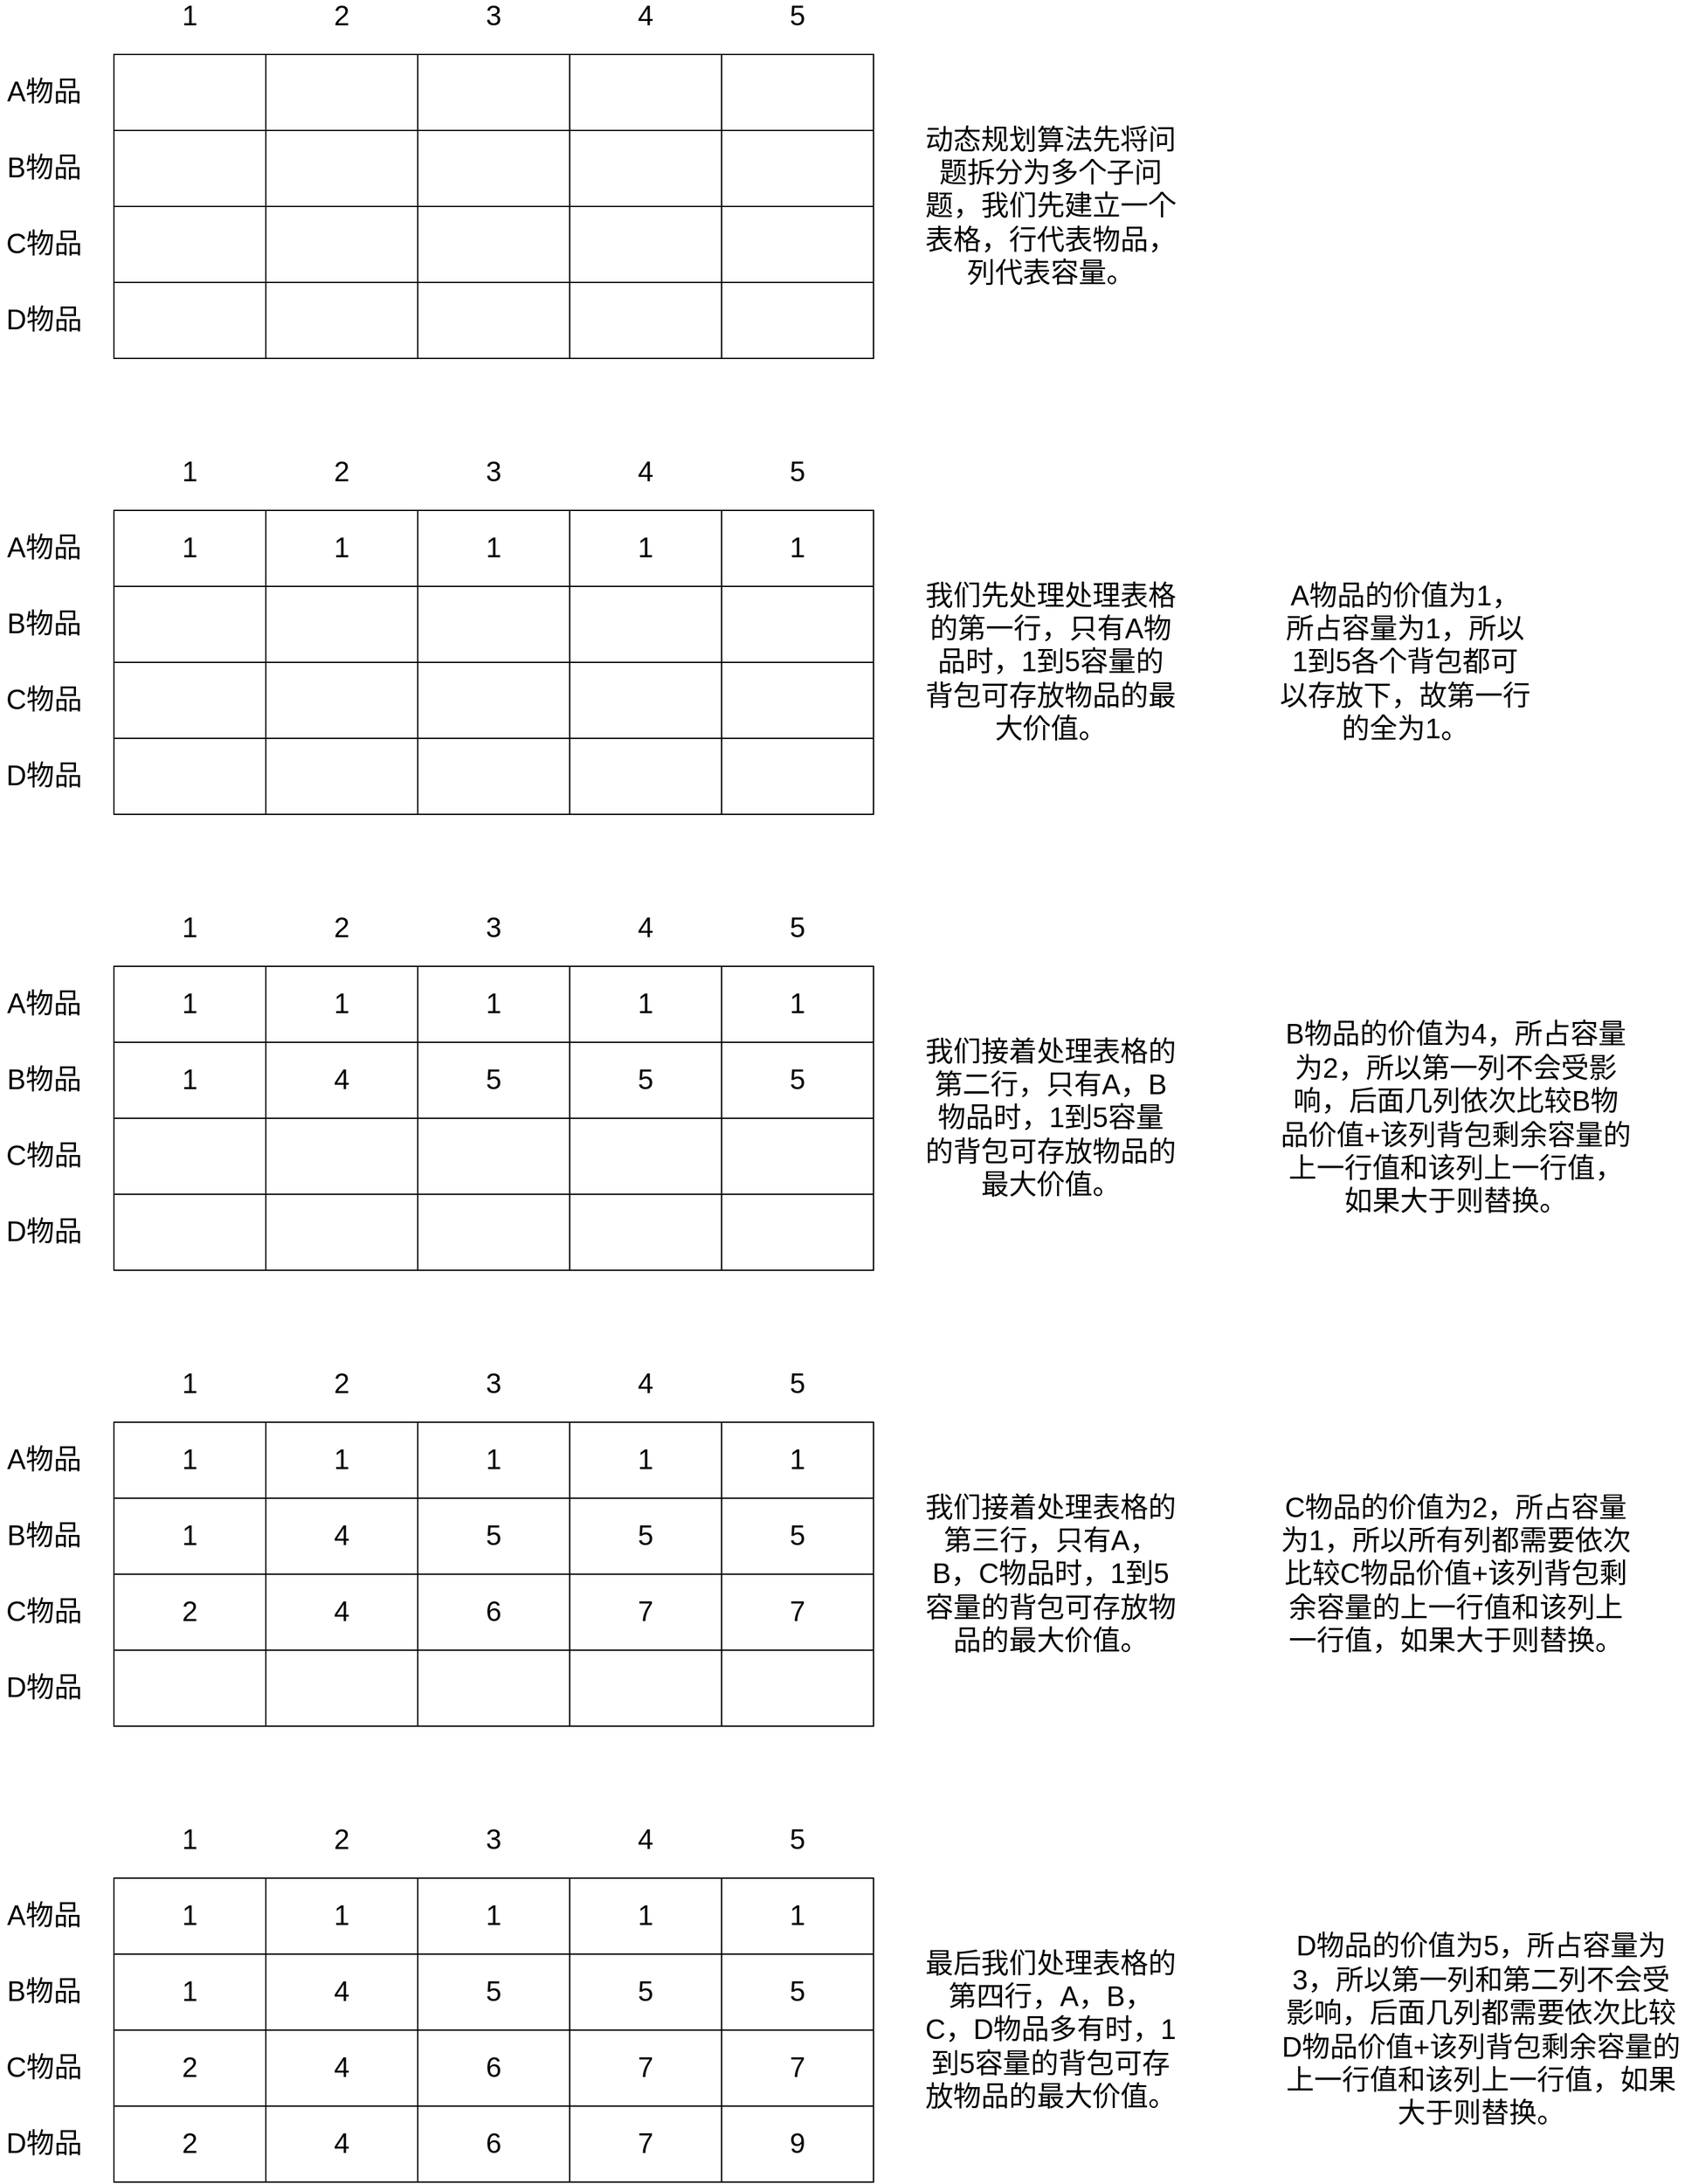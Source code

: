 <mxfile version="11.1.1" type="device"><diagram id="Mp6odqKAJedvcDsb8Gkq" name="第 1 页"><mxGraphModel dx="2370" dy="1390" grid="1" gridSize="10" guides="1" tooltips="1" connect="1" arrows="1" fold="1" page="1" pageScale="1" pageWidth="827" pageHeight="1169" math="0" shadow="0"><root><mxCell id="0"/><mxCell id="1" parent="0"/><mxCell id="qDrpTyTEgBP4T1lVyYrm-1" value="" style="rounded=0;whiteSpace=wrap;html=1;fontSize=22;" vertex="1" parent="1"><mxGeometry x="130" y="200" width="120" height="60" as="geometry"/></mxCell><mxCell id="qDrpTyTEgBP4T1lVyYrm-2" value="" style="rounded=0;whiteSpace=wrap;html=1;fontSize=22;" vertex="1" parent="1"><mxGeometry x="250" y="200" width="120" height="60" as="geometry"/></mxCell><mxCell id="qDrpTyTEgBP4T1lVyYrm-3" value="" style="rounded=0;whiteSpace=wrap;html=1;fontSize=22;" vertex="1" parent="1"><mxGeometry x="370" y="200" width="120" height="60" as="geometry"/></mxCell><mxCell id="qDrpTyTEgBP4T1lVyYrm-4" value="" style="rounded=0;whiteSpace=wrap;html=1;fontSize=22;" vertex="1" parent="1"><mxGeometry x="490" y="200" width="120" height="60" as="geometry"/></mxCell><mxCell id="qDrpTyTEgBP4T1lVyYrm-5" value="" style="rounded=0;whiteSpace=wrap;html=1;fontSize=22;" vertex="1" parent="1"><mxGeometry x="610" y="200" width="120" height="60" as="geometry"/></mxCell><mxCell id="qDrpTyTEgBP4T1lVyYrm-7" value="" style="rounded=0;whiteSpace=wrap;html=1;fontSize=22;" vertex="1" parent="1"><mxGeometry x="130" y="260" width="120" height="60" as="geometry"/></mxCell><mxCell id="qDrpTyTEgBP4T1lVyYrm-8" value="" style="rounded=0;whiteSpace=wrap;html=1;fontSize=22;" vertex="1" parent="1"><mxGeometry x="250" y="260" width="120" height="60" as="geometry"/></mxCell><mxCell id="qDrpTyTEgBP4T1lVyYrm-9" value="" style="rounded=0;whiteSpace=wrap;html=1;fontSize=22;" vertex="1" parent="1"><mxGeometry x="370" y="260" width="120" height="60" as="geometry"/></mxCell><mxCell id="qDrpTyTEgBP4T1lVyYrm-10" value="" style="rounded=0;whiteSpace=wrap;html=1;fontSize=22;" vertex="1" parent="1"><mxGeometry x="490" y="260" width="120" height="60" as="geometry"/></mxCell><mxCell id="qDrpTyTEgBP4T1lVyYrm-11" value="" style="rounded=0;whiteSpace=wrap;html=1;fontSize=22;" vertex="1" parent="1"><mxGeometry x="610" y="260" width="120" height="60" as="geometry"/></mxCell><mxCell id="qDrpTyTEgBP4T1lVyYrm-12" value="" style="rounded=0;whiteSpace=wrap;html=1;fontSize=22;" vertex="1" parent="1"><mxGeometry x="130" y="320" width="120" height="60" as="geometry"/></mxCell><mxCell id="qDrpTyTEgBP4T1lVyYrm-13" value="" style="rounded=0;whiteSpace=wrap;html=1;fontSize=22;" vertex="1" parent="1"><mxGeometry x="250" y="320" width="120" height="60" as="geometry"/></mxCell><mxCell id="qDrpTyTEgBP4T1lVyYrm-14" value="" style="rounded=0;whiteSpace=wrap;html=1;fontSize=22;" vertex="1" parent="1"><mxGeometry x="370" y="320" width="120" height="60" as="geometry"/></mxCell><mxCell id="qDrpTyTEgBP4T1lVyYrm-15" value="" style="rounded=0;whiteSpace=wrap;html=1;fontSize=22;" vertex="1" parent="1"><mxGeometry x="490" y="320" width="120" height="60" as="geometry"/></mxCell><mxCell id="qDrpTyTEgBP4T1lVyYrm-16" value="" style="rounded=0;whiteSpace=wrap;html=1;fontSize=22;" vertex="1" parent="1"><mxGeometry x="610" y="320" width="120" height="60" as="geometry"/></mxCell><mxCell id="qDrpTyTEgBP4T1lVyYrm-17" value="" style="rounded=0;whiteSpace=wrap;html=1;fontSize=22;" vertex="1" parent="1"><mxGeometry x="130" y="380" width="120" height="60" as="geometry"/></mxCell><mxCell id="qDrpTyTEgBP4T1lVyYrm-18" value="" style="rounded=0;whiteSpace=wrap;html=1;fontSize=22;" vertex="1" parent="1"><mxGeometry x="250" y="380" width="120" height="60" as="geometry"/></mxCell><mxCell id="qDrpTyTEgBP4T1lVyYrm-19" value="" style="rounded=0;whiteSpace=wrap;html=1;fontSize=22;" vertex="1" parent="1"><mxGeometry x="370" y="380" width="120" height="60" as="geometry"/></mxCell><mxCell id="qDrpTyTEgBP4T1lVyYrm-20" value="" style="rounded=0;whiteSpace=wrap;html=1;fontSize=22;" vertex="1" parent="1"><mxGeometry x="490" y="380" width="120" height="60" as="geometry"/></mxCell><mxCell id="qDrpTyTEgBP4T1lVyYrm-21" value="" style="rounded=0;whiteSpace=wrap;html=1;fontSize=22;" vertex="1" parent="1"><mxGeometry x="610" y="380" width="120" height="60" as="geometry"/></mxCell><mxCell id="qDrpTyTEgBP4T1lVyYrm-22" value="1" style="text;html=1;strokeColor=none;fillColor=none;align=center;verticalAlign=middle;whiteSpace=wrap;rounded=0;fontSize=22;" vertex="1" parent="1"><mxGeometry x="180" y="160" width="20" height="20" as="geometry"/></mxCell><mxCell id="qDrpTyTEgBP4T1lVyYrm-23" value="2" style="text;html=1;strokeColor=none;fillColor=none;align=center;verticalAlign=middle;whiteSpace=wrap;rounded=0;fontSize=22;" vertex="1" parent="1"><mxGeometry x="300" y="160" width="20" height="20" as="geometry"/></mxCell><mxCell id="qDrpTyTEgBP4T1lVyYrm-24" value="3" style="text;html=1;strokeColor=none;fillColor=none;align=center;verticalAlign=middle;whiteSpace=wrap;rounded=0;fontSize=22;" vertex="1" parent="1"><mxGeometry x="420" y="160" width="20" height="20" as="geometry"/></mxCell><mxCell id="qDrpTyTEgBP4T1lVyYrm-25" value="4" style="text;html=1;strokeColor=none;fillColor=none;align=center;verticalAlign=middle;whiteSpace=wrap;rounded=0;fontSize=22;" vertex="1" parent="1"><mxGeometry x="540" y="160" width="20" height="20" as="geometry"/></mxCell><mxCell id="qDrpTyTEgBP4T1lVyYrm-26" value="5" style="text;html=1;strokeColor=none;fillColor=none;align=center;verticalAlign=middle;whiteSpace=wrap;rounded=0;fontSize=22;" vertex="1" parent="1"><mxGeometry x="660" y="160" width="20" height="20" as="geometry"/></mxCell><mxCell id="qDrpTyTEgBP4T1lVyYrm-27" value="A物品" style="text;html=1;strokeColor=none;fillColor=none;align=center;verticalAlign=middle;whiteSpace=wrap;rounded=0;fontSize=22;" vertex="1" parent="1"><mxGeometry x="40" y="220" width="70" height="20" as="geometry"/></mxCell><mxCell id="qDrpTyTEgBP4T1lVyYrm-28" value="B物品" style="text;html=1;strokeColor=none;fillColor=none;align=center;verticalAlign=middle;whiteSpace=wrap;rounded=0;fontSize=22;" vertex="1" parent="1"><mxGeometry x="40" y="280" width="70" height="20" as="geometry"/></mxCell><mxCell id="qDrpTyTEgBP4T1lVyYrm-29" value="C物品" style="text;html=1;strokeColor=none;fillColor=none;align=center;verticalAlign=middle;whiteSpace=wrap;rounded=0;fontSize=22;" vertex="1" parent="1"><mxGeometry x="40" y="340" width="70" height="20" as="geometry"/></mxCell><mxCell id="qDrpTyTEgBP4T1lVyYrm-30" value="D物品" style="text;html=1;strokeColor=none;fillColor=none;align=center;verticalAlign=middle;whiteSpace=wrap;rounded=0;fontSize=22;" vertex="1" parent="1"><mxGeometry x="40" y="400" width="70" height="20" as="geometry"/></mxCell><mxCell id="qDrpTyTEgBP4T1lVyYrm-31" value="动态规划算法先将问题拆分为多个子问题，我们先建立一个表格，行代表物品，列代表容量。" style="text;html=1;strokeColor=none;fillColor=none;align=center;verticalAlign=middle;whiteSpace=wrap;rounded=0;fontSize=22;" vertex="1" parent="1"><mxGeometry x="770" y="240" width="200" height="160" as="geometry"/></mxCell><mxCell id="qDrpTyTEgBP4T1lVyYrm-61" value="1" style="rounded=0;whiteSpace=wrap;html=1;fontSize=22;" vertex="1" parent="1"><mxGeometry x="130" y="560" width="120" height="60" as="geometry"/></mxCell><mxCell id="qDrpTyTEgBP4T1lVyYrm-62" value="1" style="rounded=0;whiteSpace=wrap;html=1;fontSize=22;" vertex="1" parent="1"><mxGeometry x="250" y="560" width="120" height="60" as="geometry"/></mxCell><mxCell id="qDrpTyTEgBP4T1lVyYrm-63" value="1" style="rounded=0;whiteSpace=wrap;html=1;fontSize=22;" vertex="1" parent="1"><mxGeometry x="370" y="560" width="120" height="60" as="geometry"/></mxCell><mxCell id="qDrpTyTEgBP4T1lVyYrm-64" value="1" style="rounded=0;whiteSpace=wrap;html=1;fontSize=22;" vertex="1" parent="1"><mxGeometry x="490" y="560" width="120" height="60" as="geometry"/></mxCell><mxCell id="qDrpTyTEgBP4T1lVyYrm-65" value="1" style="rounded=0;whiteSpace=wrap;html=1;fontSize=22;" vertex="1" parent="1"><mxGeometry x="610" y="560" width="120" height="60" as="geometry"/></mxCell><mxCell id="qDrpTyTEgBP4T1lVyYrm-66" value="" style="rounded=0;whiteSpace=wrap;html=1;fontSize=22;" vertex="1" parent="1"><mxGeometry x="130" y="620" width="120" height="60" as="geometry"/></mxCell><mxCell id="qDrpTyTEgBP4T1lVyYrm-67" value="" style="rounded=0;whiteSpace=wrap;html=1;fontSize=22;" vertex="1" parent="1"><mxGeometry x="250" y="620" width="120" height="60" as="geometry"/></mxCell><mxCell id="qDrpTyTEgBP4T1lVyYrm-68" value="" style="rounded=0;whiteSpace=wrap;html=1;fontSize=22;" vertex="1" parent="1"><mxGeometry x="370" y="620" width="120" height="60" as="geometry"/></mxCell><mxCell id="qDrpTyTEgBP4T1lVyYrm-69" value="" style="rounded=0;whiteSpace=wrap;html=1;fontSize=22;" vertex="1" parent="1"><mxGeometry x="490" y="620" width="120" height="60" as="geometry"/></mxCell><mxCell id="qDrpTyTEgBP4T1lVyYrm-70" value="" style="rounded=0;whiteSpace=wrap;html=1;fontSize=22;" vertex="1" parent="1"><mxGeometry x="610" y="620" width="120" height="60" as="geometry"/></mxCell><mxCell id="qDrpTyTEgBP4T1lVyYrm-71" value="" style="rounded=0;whiteSpace=wrap;html=1;fontSize=22;" vertex="1" parent="1"><mxGeometry x="130" y="680" width="120" height="60" as="geometry"/></mxCell><mxCell id="qDrpTyTEgBP4T1lVyYrm-72" value="" style="rounded=0;whiteSpace=wrap;html=1;fontSize=22;" vertex="1" parent="1"><mxGeometry x="250" y="680" width="120" height="60" as="geometry"/></mxCell><mxCell id="qDrpTyTEgBP4T1lVyYrm-73" value="" style="rounded=0;whiteSpace=wrap;html=1;fontSize=22;" vertex="1" parent="1"><mxGeometry x="370" y="680" width="120" height="60" as="geometry"/></mxCell><mxCell id="qDrpTyTEgBP4T1lVyYrm-74" value="" style="rounded=0;whiteSpace=wrap;html=1;fontSize=22;" vertex="1" parent="1"><mxGeometry x="490" y="680" width="120" height="60" as="geometry"/></mxCell><mxCell id="qDrpTyTEgBP4T1lVyYrm-75" value="" style="rounded=0;whiteSpace=wrap;html=1;fontSize=22;" vertex="1" parent="1"><mxGeometry x="610" y="680" width="120" height="60" as="geometry"/></mxCell><mxCell id="qDrpTyTEgBP4T1lVyYrm-76" value="" style="rounded=0;whiteSpace=wrap;html=1;fontSize=22;" vertex="1" parent="1"><mxGeometry x="130" y="740" width="120" height="60" as="geometry"/></mxCell><mxCell id="qDrpTyTEgBP4T1lVyYrm-77" value="" style="rounded=0;whiteSpace=wrap;html=1;fontSize=22;" vertex="1" parent="1"><mxGeometry x="250" y="740" width="120" height="60" as="geometry"/></mxCell><mxCell id="qDrpTyTEgBP4T1lVyYrm-78" value="" style="rounded=0;whiteSpace=wrap;html=1;fontSize=22;" vertex="1" parent="1"><mxGeometry x="370" y="740" width="120" height="60" as="geometry"/></mxCell><mxCell id="qDrpTyTEgBP4T1lVyYrm-79" value="" style="rounded=0;whiteSpace=wrap;html=1;fontSize=22;" vertex="1" parent="1"><mxGeometry x="490" y="740" width="120" height="60" as="geometry"/></mxCell><mxCell id="qDrpTyTEgBP4T1lVyYrm-80" value="" style="rounded=0;whiteSpace=wrap;html=1;fontSize=22;" vertex="1" parent="1"><mxGeometry x="610" y="740" width="120" height="60" as="geometry"/></mxCell><mxCell id="qDrpTyTEgBP4T1lVyYrm-81" value="1" style="text;html=1;strokeColor=none;fillColor=none;align=center;verticalAlign=middle;whiteSpace=wrap;rounded=0;fontSize=22;" vertex="1" parent="1"><mxGeometry x="180" y="520" width="20" height="20" as="geometry"/></mxCell><mxCell id="qDrpTyTEgBP4T1lVyYrm-82" value="2" style="text;html=1;strokeColor=none;fillColor=none;align=center;verticalAlign=middle;whiteSpace=wrap;rounded=0;fontSize=22;" vertex="1" parent="1"><mxGeometry x="300" y="520" width="20" height="20" as="geometry"/></mxCell><mxCell id="qDrpTyTEgBP4T1lVyYrm-83" value="3" style="text;html=1;strokeColor=none;fillColor=none;align=center;verticalAlign=middle;whiteSpace=wrap;rounded=0;fontSize=22;" vertex="1" parent="1"><mxGeometry x="420" y="520" width="20" height="20" as="geometry"/></mxCell><mxCell id="qDrpTyTEgBP4T1lVyYrm-84" value="4" style="text;html=1;strokeColor=none;fillColor=none;align=center;verticalAlign=middle;whiteSpace=wrap;rounded=0;fontSize=22;" vertex="1" parent="1"><mxGeometry x="540" y="520" width="20" height="20" as="geometry"/></mxCell><mxCell id="qDrpTyTEgBP4T1lVyYrm-85" value="5" style="text;html=1;strokeColor=none;fillColor=none;align=center;verticalAlign=middle;whiteSpace=wrap;rounded=0;fontSize=22;" vertex="1" parent="1"><mxGeometry x="660" y="520" width="20" height="20" as="geometry"/></mxCell><mxCell id="qDrpTyTEgBP4T1lVyYrm-86" value="A物品" style="text;html=1;strokeColor=none;fillColor=none;align=center;verticalAlign=middle;whiteSpace=wrap;rounded=0;fontSize=22;" vertex="1" parent="1"><mxGeometry x="40" y="580" width="70" height="20" as="geometry"/></mxCell><mxCell id="qDrpTyTEgBP4T1lVyYrm-87" value="B物品" style="text;html=1;strokeColor=none;fillColor=none;align=center;verticalAlign=middle;whiteSpace=wrap;rounded=0;fontSize=22;" vertex="1" parent="1"><mxGeometry x="40" y="640" width="70" height="20" as="geometry"/></mxCell><mxCell id="qDrpTyTEgBP4T1lVyYrm-88" value="C物品" style="text;html=1;strokeColor=none;fillColor=none;align=center;verticalAlign=middle;whiteSpace=wrap;rounded=0;fontSize=22;" vertex="1" parent="1"><mxGeometry x="40" y="700" width="70" height="20" as="geometry"/></mxCell><mxCell id="qDrpTyTEgBP4T1lVyYrm-89" value="D物品" style="text;html=1;strokeColor=none;fillColor=none;align=center;verticalAlign=middle;whiteSpace=wrap;rounded=0;fontSize=22;" vertex="1" parent="1"><mxGeometry x="40" y="760" width="70" height="20" as="geometry"/></mxCell><mxCell id="qDrpTyTEgBP4T1lVyYrm-90" value="我们先处理处理表格的第一行，只有A物品时，1到5容量的背包可存放物品的最大价值。" style="text;html=1;strokeColor=none;fillColor=none;align=center;verticalAlign=middle;whiteSpace=wrap;rounded=0;fontSize=22;" vertex="1" parent="1"><mxGeometry x="770" y="600" width="200" height="160" as="geometry"/></mxCell><mxCell id="qDrpTyTEgBP4T1lVyYrm-121" value="1" style="rounded=0;whiteSpace=wrap;html=1;fontSize=22;" vertex="1" parent="1"><mxGeometry x="130" y="920" width="120" height="60" as="geometry"/></mxCell><mxCell id="qDrpTyTEgBP4T1lVyYrm-122" value="1" style="rounded=0;whiteSpace=wrap;html=1;fontSize=22;" vertex="1" parent="1"><mxGeometry x="250" y="920" width="120" height="60" as="geometry"/></mxCell><mxCell id="qDrpTyTEgBP4T1lVyYrm-123" value="1" style="rounded=0;whiteSpace=wrap;html=1;fontSize=22;" vertex="1" parent="1"><mxGeometry x="370" y="920" width="120" height="60" as="geometry"/></mxCell><mxCell id="qDrpTyTEgBP4T1lVyYrm-124" value="1" style="rounded=0;whiteSpace=wrap;html=1;fontSize=22;" vertex="1" parent="1"><mxGeometry x="490" y="920" width="120" height="60" as="geometry"/></mxCell><mxCell id="qDrpTyTEgBP4T1lVyYrm-125" value="1" style="rounded=0;whiteSpace=wrap;html=1;fontSize=22;" vertex="1" parent="1"><mxGeometry x="610" y="920" width="120" height="60" as="geometry"/></mxCell><mxCell id="qDrpTyTEgBP4T1lVyYrm-126" value="1" style="rounded=0;whiteSpace=wrap;html=1;fontSize=22;" vertex="1" parent="1"><mxGeometry x="130" y="980" width="120" height="60" as="geometry"/></mxCell><mxCell id="qDrpTyTEgBP4T1lVyYrm-127" value="4" style="rounded=0;whiteSpace=wrap;html=1;fontSize=22;" vertex="1" parent="1"><mxGeometry x="250" y="980" width="120" height="60" as="geometry"/></mxCell><mxCell id="qDrpTyTEgBP4T1lVyYrm-128" value="5" style="rounded=0;whiteSpace=wrap;html=1;fontSize=22;" vertex="1" parent="1"><mxGeometry x="370" y="980" width="120" height="60" as="geometry"/></mxCell><mxCell id="qDrpTyTEgBP4T1lVyYrm-129" value="5" style="rounded=0;whiteSpace=wrap;html=1;fontSize=22;" vertex="1" parent="1"><mxGeometry x="490" y="980" width="120" height="60" as="geometry"/></mxCell><mxCell id="qDrpTyTEgBP4T1lVyYrm-130" value="5" style="rounded=0;whiteSpace=wrap;html=1;fontSize=22;" vertex="1" parent="1"><mxGeometry x="610" y="980" width="120" height="60" as="geometry"/></mxCell><mxCell id="qDrpTyTEgBP4T1lVyYrm-131" value="" style="rounded=0;whiteSpace=wrap;html=1;fontSize=22;" vertex="1" parent="1"><mxGeometry x="130" y="1040" width="120" height="60" as="geometry"/></mxCell><mxCell id="qDrpTyTEgBP4T1lVyYrm-132" value="" style="rounded=0;whiteSpace=wrap;html=1;fontSize=22;" vertex="1" parent="1"><mxGeometry x="250" y="1040" width="120" height="60" as="geometry"/></mxCell><mxCell id="qDrpTyTEgBP4T1lVyYrm-133" value="" style="rounded=0;whiteSpace=wrap;html=1;fontSize=22;" vertex="1" parent="1"><mxGeometry x="370" y="1040" width="120" height="60" as="geometry"/></mxCell><mxCell id="qDrpTyTEgBP4T1lVyYrm-134" value="" style="rounded=0;whiteSpace=wrap;html=1;fontSize=22;" vertex="1" parent="1"><mxGeometry x="490" y="1040" width="120" height="60" as="geometry"/></mxCell><mxCell id="qDrpTyTEgBP4T1lVyYrm-135" value="" style="rounded=0;whiteSpace=wrap;html=1;fontSize=22;" vertex="1" parent="1"><mxGeometry x="610" y="1040" width="120" height="60" as="geometry"/></mxCell><mxCell id="qDrpTyTEgBP4T1lVyYrm-136" value="" style="rounded=0;whiteSpace=wrap;html=1;fontSize=22;" vertex="1" parent="1"><mxGeometry x="130" y="1100" width="120" height="60" as="geometry"/></mxCell><mxCell id="qDrpTyTEgBP4T1lVyYrm-137" value="" style="rounded=0;whiteSpace=wrap;html=1;fontSize=22;" vertex="1" parent="1"><mxGeometry x="250" y="1100" width="120" height="60" as="geometry"/></mxCell><mxCell id="qDrpTyTEgBP4T1lVyYrm-138" value="" style="rounded=0;whiteSpace=wrap;html=1;fontSize=22;" vertex="1" parent="1"><mxGeometry x="370" y="1100" width="120" height="60" as="geometry"/></mxCell><mxCell id="qDrpTyTEgBP4T1lVyYrm-139" value="" style="rounded=0;whiteSpace=wrap;html=1;fontSize=22;" vertex="1" parent="1"><mxGeometry x="490" y="1100" width="120" height="60" as="geometry"/></mxCell><mxCell id="qDrpTyTEgBP4T1lVyYrm-140" value="" style="rounded=0;whiteSpace=wrap;html=1;fontSize=22;" vertex="1" parent="1"><mxGeometry x="610" y="1100" width="120" height="60" as="geometry"/></mxCell><mxCell id="qDrpTyTEgBP4T1lVyYrm-141" value="1" style="text;html=1;strokeColor=none;fillColor=none;align=center;verticalAlign=middle;whiteSpace=wrap;rounded=0;fontSize=22;" vertex="1" parent="1"><mxGeometry x="180" y="880" width="20" height="20" as="geometry"/></mxCell><mxCell id="qDrpTyTEgBP4T1lVyYrm-142" value="2" style="text;html=1;strokeColor=none;fillColor=none;align=center;verticalAlign=middle;whiteSpace=wrap;rounded=0;fontSize=22;" vertex="1" parent="1"><mxGeometry x="300" y="880" width="20" height="20" as="geometry"/></mxCell><mxCell id="qDrpTyTEgBP4T1lVyYrm-143" value="3" style="text;html=1;strokeColor=none;fillColor=none;align=center;verticalAlign=middle;whiteSpace=wrap;rounded=0;fontSize=22;" vertex="1" parent="1"><mxGeometry x="420" y="880" width="20" height="20" as="geometry"/></mxCell><mxCell id="qDrpTyTEgBP4T1lVyYrm-144" value="4" style="text;html=1;strokeColor=none;fillColor=none;align=center;verticalAlign=middle;whiteSpace=wrap;rounded=0;fontSize=22;" vertex="1" parent="1"><mxGeometry x="540" y="880" width="20" height="20" as="geometry"/></mxCell><mxCell id="qDrpTyTEgBP4T1lVyYrm-145" value="5" style="text;html=1;strokeColor=none;fillColor=none;align=center;verticalAlign=middle;whiteSpace=wrap;rounded=0;fontSize=22;" vertex="1" parent="1"><mxGeometry x="660" y="880" width="20" height="20" as="geometry"/></mxCell><mxCell id="qDrpTyTEgBP4T1lVyYrm-146" value="A物品" style="text;html=1;strokeColor=none;fillColor=none;align=center;verticalAlign=middle;whiteSpace=wrap;rounded=0;fontSize=22;" vertex="1" parent="1"><mxGeometry x="40" y="940" width="70" height="20" as="geometry"/></mxCell><mxCell id="qDrpTyTEgBP4T1lVyYrm-147" value="B物品" style="text;html=1;strokeColor=none;fillColor=none;align=center;verticalAlign=middle;whiteSpace=wrap;rounded=0;fontSize=22;" vertex="1" parent="1"><mxGeometry x="40" y="1000" width="70" height="20" as="geometry"/></mxCell><mxCell id="qDrpTyTEgBP4T1lVyYrm-148" value="C物品" style="text;html=1;strokeColor=none;fillColor=none;align=center;verticalAlign=middle;whiteSpace=wrap;rounded=0;fontSize=22;" vertex="1" parent="1"><mxGeometry x="40" y="1060" width="70" height="20" as="geometry"/></mxCell><mxCell id="qDrpTyTEgBP4T1lVyYrm-149" value="D物品" style="text;html=1;strokeColor=none;fillColor=none;align=center;verticalAlign=middle;whiteSpace=wrap;rounded=0;fontSize=22;" vertex="1" parent="1"><mxGeometry x="40" y="1120" width="70" height="20" as="geometry"/></mxCell><mxCell id="qDrpTyTEgBP4T1lVyYrm-150" value="我们接着处理表格的第二行，只有A，B物品时，1到5容量的背包可存放物品的最大价值。" style="text;html=1;strokeColor=none;fillColor=none;align=center;verticalAlign=middle;whiteSpace=wrap;rounded=0;fontSize=22;" vertex="1" parent="1"><mxGeometry x="770" y="960" width="200" height="160" as="geometry"/></mxCell><mxCell id="qDrpTyTEgBP4T1lVyYrm-151" value="1" style="rounded=0;whiteSpace=wrap;html=1;fontSize=22;" vertex="1" parent="1"><mxGeometry x="130" y="1280" width="120" height="60" as="geometry"/></mxCell><mxCell id="qDrpTyTEgBP4T1lVyYrm-152" value="1" style="rounded=0;whiteSpace=wrap;html=1;fontSize=22;" vertex="1" parent="1"><mxGeometry x="250" y="1280" width="120" height="60" as="geometry"/></mxCell><mxCell id="qDrpTyTEgBP4T1lVyYrm-153" value="1" style="rounded=0;whiteSpace=wrap;html=1;fontSize=22;" vertex="1" parent="1"><mxGeometry x="370" y="1280" width="120" height="60" as="geometry"/></mxCell><mxCell id="qDrpTyTEgBP4T1lVyYrm-154" value="1" style="rounded=0;whiteSpace=wrap;html=1;fontSize=22;" vertex="1" parent="1"><mxGeometry x="490" y="1280" width="120" height="60" as="geometry"/></mxCell><mxCell id="qDrpTyTEgBP4T1lVyYrm-155" value="1" style="rounded=0;whiteSpace=wrap;html=1;fontSize=22;" vertex="1" parent="1"><mxGeometry x="610" y="1280" width="120" height="60" as="geometry"/></mxCell><mxCell id="qDrpTyTEgBP4T1lVyYrm-156" value="1" style="rounded=0;whiteSpace=wrap;html=1;fontSize=22;" vertex="1" parent="1"><mxGeometry x="130" y="1340" width="120" height="60" as="geometry"/></mxCell><mxCell id="qDrpTyTEgBP4T1lVyYrm-157" value="4" style="rounded=0;whiteSpace=wrap;html=1;fontSize=22;" vertex="1" parent="1"><mxGeometry x="250" y="1340" width="120" height="60" as="geometry"/></mxCell><mxCell id="qDrpTyTEgBP4T1lVyYrm-158" value="5" style="rounded=0;whiteSpace=wrap;html=1;fontSize=22;" vertex="1" parent="1"><mxGeometry x="370" y="1340" width="120" height="60" as="geometry"/></mxCell><mxCell id="qDrpTyTEgBP4T1lVyYrm-159" value="5" style="rounded=0;whiteSpace=wrap;html=1;fontSize=22;" vertex="1" parent="1"><mxGeometry x="490" y="1340" width="120" height="60" as="geometry"/></mxCell><mxCell id="qDrpTyTEgBP4T1lVyYrm-160" value="5" style="rounded=0;whiteSpace=wrap;html=1;fontSize=22;" vertex="1" parent="1"><mxGeometry x="610" y="1340" width="120" height="60" as="geometry"/></mxCell><mxCell id="qDrpTyTEgBP4T1lVyYrm-161" value="2" style="rounded=0;whiteSpace=wrap;html=1;fontSize=22;" vertex="1" parent="1"><mxGeometry x="130" y="1400" width="120" height="60" as="geometry"/></mxCell><mxCell id="qDrpTyTEgBP4T1lVyYrm-162" value="4" style="rounded=0;whiteSpace=wrap;html=1;fontSize=22;" vertex="1" parent="1"><mxGeometry x="250" y="1400" width="120" height="60" as="geometry"/></mxCell><mxCell id="qDrpTyTEgBP4T1lVyYrm-163" value="6" style="rounded=0;whiteSpace=wrap;html=1;fontSize=22;" vertex="1" parent="1"><mxGeometry x="370" y="1400" width="120" height="60" as="geometry"/></mxCell><mxCell id="qDrpTyTEgBP4T1lVyYrm-164" value="7" style="rounded=0;whiteSpace=wrap;html=1;fontSize=22;" vertex="1" parent="1"><mxGeometry x="490" y="1400" width="120" height="60" as="geometry"/></mxCell><mxCell id="qDrpTyTEgBP4T1lVyYrm-165" value="7" style="rounded=0;whiteSpace=wrap;html=1;fontSize=22;" vertex="1" parent="1"><mxGeometry x="610" y="1400" width="120" height="60" as="geometry"/></mxCell><mxCell id="qDrpTyTEgBP4T1lVyYrm-166" value="" style="rounded=0;whiteSpace=wrap;html=1;fontSize=22;" vertex="1" parent="1"><mxGeometry x="130" y="1460" width="120" height="60" as="geometry"/></mxCell><mxCell id="qDrpTyTEgBP4T1lVyYrm-167" value="" style="rounded=0;whiteSpace=wrap;html=1;fontSize=22;" vertex="1" parent="1"><mxGeometry x="250" y="1460" width="120" height="60" as="geometry"/></mxCell><mxCell id="qDrpTyTEgBP4T1lVyYrm-168" value="" style="rounded=0;whiteSpace=wrap;html=1;fontSize=22;" vertex="1" parent="1"><mxGeometry x="370" y="1460" width="120" height="60" as="geometry"/></mxCell><mxCell id="qDrpTyTEgBP4T1lVyYrm-169" value="" style="rounded=0;whiteSpace=wrap;html=1;fontSize=22;" vertex="1" parent="1"><mxGeometry x="490" y="1460" width="120" height="60" as="geometry"/></mxCell><mxCell id="qDrpTyTEgBP4T1lVyYrm-170" value="" style="rounded=0;whiteSpace=wrap;html=1;fontSize=22;" vertex="1" parent="1"><mxGeometry x="610" y="1460" width="120" height="60" as="geometry"/></mxCell><mxCell id="qDrpTyTEgBP4T1lVyYrm-171" value="1" style="text;html=1;strokeColor=none;fillColor=none;align=center;verticalAlign=middle;whiteSpace=wrap;rounded=0;fontSize=22;" vertex="1" parent="1"><mxGeometry x="180" y="1240" width="20" height="20" as="geometry"/></mxCell><mxCell id="qDrpTyTEgBP4T1lVyYrm-172" value="2" style="text;html=1;strokeColor=none;fillColor=none;align=center;verticalAlign=middle;whiteSpace=wrap;rounded=0;fontSize=22;" vertex="1" parent="1"><mxGeometry x="300" y="1240" width="20" height="20" as="geometry"/></mxCell><mxCell id="qDrpTyTEgBP4T1lVyYrm-173" value="3" style="text;html=1;strokeColor=none;fillColor=none;align=center;verticalAlign=middle;whiteSpace=wrap;rounded=0;fontSize=22;" vertex="1" parent="1"><mxGeometry x="420" y="1240" width="20" height="20" as="geometry"/></mxCell><mxCell id="qDrpTyTEgBP4T1lVyYrm-174" value="4" style="text;html=1;strokeColor=none;fillColor=none;align=center;verticalAlign=middle;whiteSpace=wrap;rounded=0;fontSize=22;" vertex="1" parent="1"><mxGeometry x="540" y="1240" width="20" height="20" as="geometry"/></mxCell><mxCell id="qDrpTyTEgBP4T1lVyYrm-175" value="5" style="text;html=1;strokeColor=none;fillColor=none;align=center;verticalAlign=middle;whiteSpace=wrap;rounded=0;fontSize=22;" vertex="1" parent="1"><mxGeometry x="660" y="1240" width="20" height="20" as="geometry"/></mxCell><mxCell id="qDrpTyTEgBP4T1lVyYrm-176" value="A物品" style="text;html=1;strokeColor=none;fillColor=none;align=center;verticalAlign=middle;whiteSpace=wrap;rounded=0;fontSize=22;" vertex="1" parent="1"><mxGeometry x="40" y="1300" width="70" height="20" as="geometry"/></mxCell><mxCell id="qDrpTyTEgBP4T1lVyYrm-177" value="B物品" style="text;html=1;strokeColor=none;fillColor=none;align=center;verticalAlign=middle;whiteSpace=wrap;rounded=0;fontSize=22;" vertex="1" parent="1"><mxGeometry x="40" y="1360" width="70" height="20" as="geometry"/></mxCell><mxCell id="qDrpTyTEgBP4T1lVyYrm-178" value="C物品" style="text;html=1;strokeColor=none;fillColor=none;align=center;verticalAlign=middle;whiteSpace=wrap;rounded=0;fontSize=22;" vertex="1" parent="1"><mxGeometry x="40" y="1420" width="70" height="20" as="geometry"/></mxCell><mxCell id="qDrpTyTEgBP4T1lVyYrm-179" value="D物品" style="text;html=1;strokeColor=none;fillColor=none;align=center;verticalAlign=middle;whiteSpace=wrap;rounded=0;fontSize=22;" vertex="1" parent="1"><mxGeometry x="40" y="1480" width="70" height="20" as="geometry"/></mxCell><mxCell id="qDrpTyTEgBP4T1lVyYrm-209" value="我们接着处理表格的第三行，只有A，B，C物品时，1到5容量的背包可存放物品的最大价值。" style="text;html=1;strokeColor=none;fillColor=none;align=center;verticalAlign=middle;whiteSpace=wrap;rounded=0;fontSize=22;" vertex="1" parent="1"><mxGeometry x="770" y="1320" width="200" height="160" as="geometry"/></mxCell><mxCell id="qDrpTyTEgBP4T1lVyYrm-210" value="1" style="rounded=0;whiteSpace=wrap;html=1;fontSize=22;" vertex="1" parent="1"><mxGeometry x="130" y="1640" width="120" height="60" as="geometry"/></mxCell><mxCell id="qDrpTyTEgBP4T1lVyYrm-211" value="1" style="rounded=0;whiteSpace=wrap;html=1;fontSize=22;" vertex="1" parent="1"><mxGeometry x="250" y="1640" width="120" height="60" as="geometry"/></mxCell><mxCell id="qDrpTyTEgBP4T1lVyYrm-212" value="1" style="rounded=0;whiteSpace=wrap;html=1;fontSize=22;" vertex="1" parent="1"><mxGeometry x="370" y="1640" width="120" height="60" as="geometry"/></mxCell><mxCell id="qDrpTyTEgBP4T1lVyYrm-213" value="1" style="rounded=0;whiteSpace=wrap;html=1;fontSize=22;" vertex="1" parent="1"><mxGeometry x="490" y="1640" width="120" height="60" as="geometry"/></mxCell><mxCell id="qDrpTyTEgBP4T1lVyYrm-214" value="1" style="rounded=0;whiteSpace=wrap;html=1;fontSize=22;" vertex="1" parent="1"><mxGeometry x="610" y="1640" width="120" height="60" as="geometry"/></mxCell><mxCell id="qDrpTyTEgBP4T1lVyYrm-215" value="1" style="rounded=0;whiteSpace=wrap;html=1;fontSize=22;" vertex="1" parent="1"><mxGeometry x="130" y="1700" width="120" height="60" as="geometry"/></mxCell><mxCell id="qDrpTyTEgBP4T1lVyYrm-216" value="4" style="rounded=0;whiteSpace=wrap;html=1;fontSize=22;" vertex="1" parent="1"><mxGeometry x="250" y="1700" width="120" height="60" as="geometry"/></mxCell><mxCell id="qDrpTyTEgBP4T1lVyYrm-217" value="5" style="rounded=0;whiteSpace=wrap;html=1;fontSize=22;" vertex="1" parent="1"><mxGeometry x="370" y="1700" width="120" height="60" as="geometry"/></mxCell><mxCell id="qDrpTyTEgBP4T1lVyYrm-218" value="5" style="rounded=0;whiteSpace=wrap;html=1;fontSize=22;" vertex="1" parent="1"><mxGeometry x="490" y="1700" width="120" height="60" as="geometry"/></mxCell><mxCell id="qDrpTyTEgBP4T1lVyYrm-219" value="5" style="rounded=0;whiteSpace=wrap;html=1;fontSize=22;" vertex="1" parent="1"><mxGeometry x="610" y="1700" width="120" height="60" as="geometry"/></mxCell><mxCell id="qDrpTyTEgBP4T1lVyYrm-220" value="2" style="rounded=0;whiteSpace=wrap;html=1;fontSize=22;" vertex="1" parent="1"><mxGeometry x="130" y="1760" width="120" height="60" as="geometry"/></mxCell><mxCell id="qDrpTyTEgBP4T1lVyYrm-221" value="4" style="rounded=0;whiteSpace=wrap;html=1;fontSize=22;" vertex="1" parent="1"><mxGeometry x="250" y="1760" width="120" height="60" as="geometry"/></mxCell><mxCell id="qDrpTyTEgBP4T1lVyYrm-222" value="6" style="rounded=0;whiteSpace=wrap;html=1;fontSize=22;" vertex="1" parent="1"><mxGeometry x="370" y="1760" width="120" height="60" as="geometry"/></mxCell><mxCell id="qDrpTyTEgBP4T1lVyYrm-223" value="7" style="rounded=0;whiteSpace=wrap;html=1;fontSize=22;" vertex="1" parent="1"><mxGeometry x="490" y="1760" width="120" height="60" as="geometry"/></mxCell><mxCell id="qDrpTyTEgBP4T1lVyYrm-224" value="7" style="rounded=0;whiteSpace=wrap;html=1;fontSize=22;" vertex="1" parent="1"><mxGeometry x="610" y="1760" width="120" height="60" as="geometry"/></mxCell><mxCell id="qDrpTyTEgBP4T1lVyYrm-225" value="2" style="rounded=0;whiteSpace=wrap;html=1;fontSize=22;" vertex="1" parent="1"><mxGeometry x="130" y="1820" width="120" height="60" as="geometry"/></mxCell><mxCell id="qDrpTyTEgBP4T1lVyYrm-226" value="4" style="rounded=0;whiteSpace=wrap;html=1;fontSize=22;" vertex="1" parent="1"><mxGeometry x="250" y="1820" width="120" height="60" as="geometry"/></mxCell><mxCell id="qDrpTyTEgBP4T1lVyYrm-227" value="6" style="rounded=0;whiteSpace=wrap;html=1;fontSize=22;" vertex="1" parent="1"><mxGeometry x="370" y="1820" width="120" height="60" as="geometry"/></mxCell><mxCell id="qDrpTyTEgBP4T1lVyYrm-228" value="7" style="rounded=0;whiteSpace=wrap;html=1;fontSize=22;" vertex="1" parent="1"><mxGeometry x="490" y="1820" width="120" height="60" as="geometry"/></mxCell><mxCell id="qDrpTyTEgBP4T1lVyYrm-229" value="9" style="rounded=0;whiteSpace=wrap;html=1;fontSize=22;" vertex="1" parent="1"><mxGeometry x="610" y="1820" width="120" height="60" as="geometry"/></mxCell><mxCell id="qDrpTyTEgBP4T1lVyYrm-230" value="1" style="text;html=1;strokeColor=none;fillColor=none;align=center;verticalAlign=middle;whiteSpace=wrap;rounded=0;fontSize=22;" vertex="1" parent="1"><mxGeometry x="180" y="1600" width="20" height="20" as="geometry"/></mxCell><mxCell id="qDrpTyTEgBP4T1lVyYrm-231" value="2" style="text;html=1;strokeColor=none;fillColor=none;align=center;verticalAlign=middle;whiteSpace=wrap;rounded=0;fontSize=22;" vertex="1" parent="1"><mxGeometry x="300" y="1600" width="20" height="20" as="geometry"/></mxCell><mxCell id="qDrpTyTEgBP4T1lVyYrm-232" value="3" style="text;html=1;strokeColor=none;fillColor=none;align=center;verticalAlign=middle;whiteSpace=wrap;rounded=0;fontSize=22;" vertex="1" parent="1"><mxGeometry x="420" y="1600" width="20" height="20" as="geometry"/></mxCell><mxCell id="qDrpTyTEgBP4T1lVyYrm-233" value="4" style="text;html=1;strokeColor=none;fillColor=none;align=center;verticalAlign=middle;whiteSpace=wrap;rounded=0;fontSize=22;" vertex="1" parent="1"><mxGeometry x="540" y="1600" width="20" height="20" as="geometry"/></mxCell><mxCell id="qDrpTyTEgBP4T1lVyYrm-234" value="5" style="text;html=1;strokeColor=none;fillColor=none;align=center;verticalAlign=middle;whiteSpace=wrap;rounded=0;fontSize=22;" vertex="1" parent="1"><mxGeometry x="660" y="1600" width="20" height="20" as="geometry"/></mxCell><mxCell id="qDrpTyTEgBP4T1lVyYrm-235" value="A物品" style="text;html=1;strokeColor=none;fillColor=none;align=center;verticalAlign=middle;whiteSpace=wrap;rounded=0;fontSize=22;" vertex="1" parent="1"><mxGeometry x="40" y="1660" width="70" height="20" as="geometry"/></mxCell><mxCell id="qDrpTyTEgBP4T1lVyYrm-236" value="B物品" style="text;html=1;strokeColor=none;fillColor=none;align=center;verticalAlign=middle;whiteSpace=wrap;rounded=0;fontSize=22;" vertex="1" parent="1"><mxGeometry x="40" y="1720" width="70" height="20" as="geometry"/></mxCell><mxCell id="qDrpTyTEgBP4T1lVyYrm-237" value="C物品" style="text;html=1;strokeColor=none;fillColor=none;align=center;verticalAlign=middle;whiteSpace=wrap;rounded=0;fontSize=22;" vertex="1" parent="1"><mxGeometry x="40" y="1780" width="70" height="20" as="geometry"/></mxCell><mxCell id="qDrpTyTEgBP4T1lVyYrm-238" value="D物品" style="text;html=1;strokeColor=none;fillColor=none;align=center;verticalAlign=middle;whiteSpace=wrap;rounded=0;fontSize=22;" vertex="1" parent="1"><mxGeometry x="40" y="1840" width="70" height="20" as="geometry"/></mxCell><mxCell id="qDrpTyTEgBP4T1lVyYrm-239" value="最后我们处理表格的第四行，A，B，C，D物品多有时，1到5容量的背包可存放物品的最大价值。" style="text;html=1;strokeColor=none;fillColor=none;align=center;verticalAlign=middle;whiteSpace=wrap;rounded=0;fontSize=22;" vertex="1" parent="1"><mxGeometry x="770" y="1680" width="200" height="160" as="geometry"/></mxCell><mxCell id="qDrpTyTEgBP4T1lVyYrm-241" value="A物品的价值为1，所占容量为1，所以1到5各个背包都可以存放下，故第一行的全为1。" style="text;html=1;strokeColor=none;fillColor=none;align=center;verticalAlign=middle;whiteSpace=wrap;rounded=0;fontSize=22;" vertex="1" parent="1"><mxGeometry x="1050" y="600" width="200" height="160" as="geometry"/></mxCell><mxCell id="qDrpTyTEgBP4T1lVyYrm-242" value="B物品的价值为4，所占容量为2，所以第一列不会受影响，后面几列依次比较B物品价值+该列背包剩余容量的上一行值和该列上一行值，如果大于则替换。" style="text;html=1;strokeColor=none;fillColor=none;align=center;verticalAlign=middle;whiteSpace=wrap;rounded=0;fontSize=22;" vertex="1" parent="1"><mxGeometry x="1050" y="960" width="280" height="160" as="geometry"/></mxCell><mxCell id="qDrpTyTEgBP4T1lVyYrm-243" value="C物品的价值为2，所占容量为1，所以所有列都需要依次比较C物品价值+该列背包剩余容量的上一行值和该列上一行值，如果大于则替换。" style="text;html=1;strokeColor=none;fillColor=none;align=center;verticalAlign=middle;whiteSpace=wrap;rounded=0;fontSize=22;" vertex="1" parent="1"><mxGeometry x="1050" y="1320" width="280" height="160" as="geometry"/></mxCell><mxCell id="qDrpTyTEgBP4T1lVyYrm-244" value="D物品的价值为5，所占容量为3，所以第一列和第二列不会受影响，后面几列都需要依次比较D物品价值+该列背包剩余容量的上一行值和该列上一行值，如果大于则替换。" style="text;html=1;strokeColor=none;fillColor=none;align=center;verticalAlign=middle;whiteSpace=wrap;rounded=0;fontSize=22;" vertex="1" parent="1"><mxGeometry x="1050" y="1680" width="320" height="160" as="geometry"/></mxCell></root></mxGraphModel></diagram></mxfile>